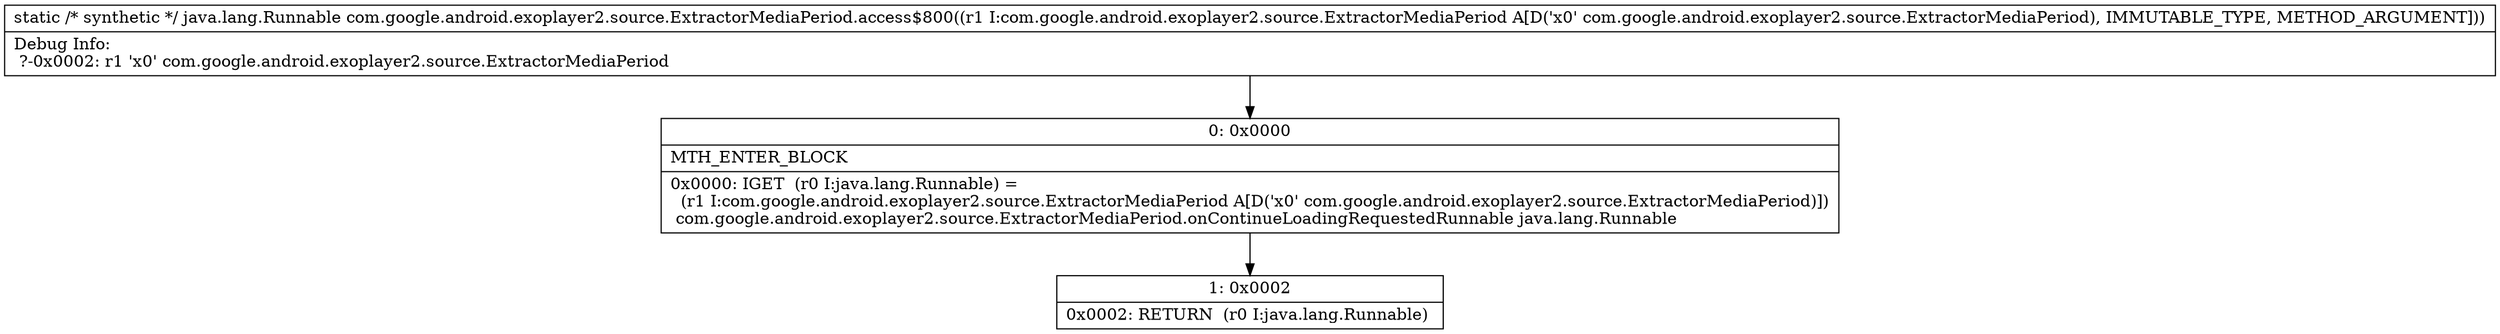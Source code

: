 digraph "CFG forcom.google.android.exoplayer2.source.ExtractorMediaPeriod.access$800(Lcom\/google\/android\/exoplayer2\/source\/ExtractorMediaPeriod;)Ljava\/lang\/Runnable;" {
Node_0 [shape=record,label="{0\:\ 0x0000|MTH_ENTER_BLOCK\l|0x0000: IGET  (r0 I:java.lang.Runnable) = \l  (r1 I:com.google.android.exoplayer2.source.ExtractorMediaPeriod A[D('x0' com.google.android.exoplayer2.source.ExtractorMediaPeriod)])\l com.google.android.exoplayer2.source.ExtractorMediaPeriod.onContinueLoadingRequestedRunnable java.lang.Runnable \l}"];
Node_1 [shape=record,label="{1\:\ 0x0002|0x0002: RETURN  (r0 I:java.lang.Runnable) \l}"];
MethodNode[shape=record,label="{static \/* synthetic *\/ java.lang.Runnable com.google.android.exoplayer2.source.ExtractorMediaPeriod.access$800((r1 I:com.google.android.exoplayer2.source.ExtractorMediaPeriod A[D('x0' com.google.android.exoplayer2.source.ExtractorMediaPeriod), IMMUTABLE_TYPE, METHOD_ARGUMENT]))  | Debug Info:\l  ?\-0x0002: r1 'x0' com.google.android.exoplayer2.source.ExtractorMediaPeriod\l}"];
MethodNode -> Node_0;
Node_0 -> Node_1;
}

